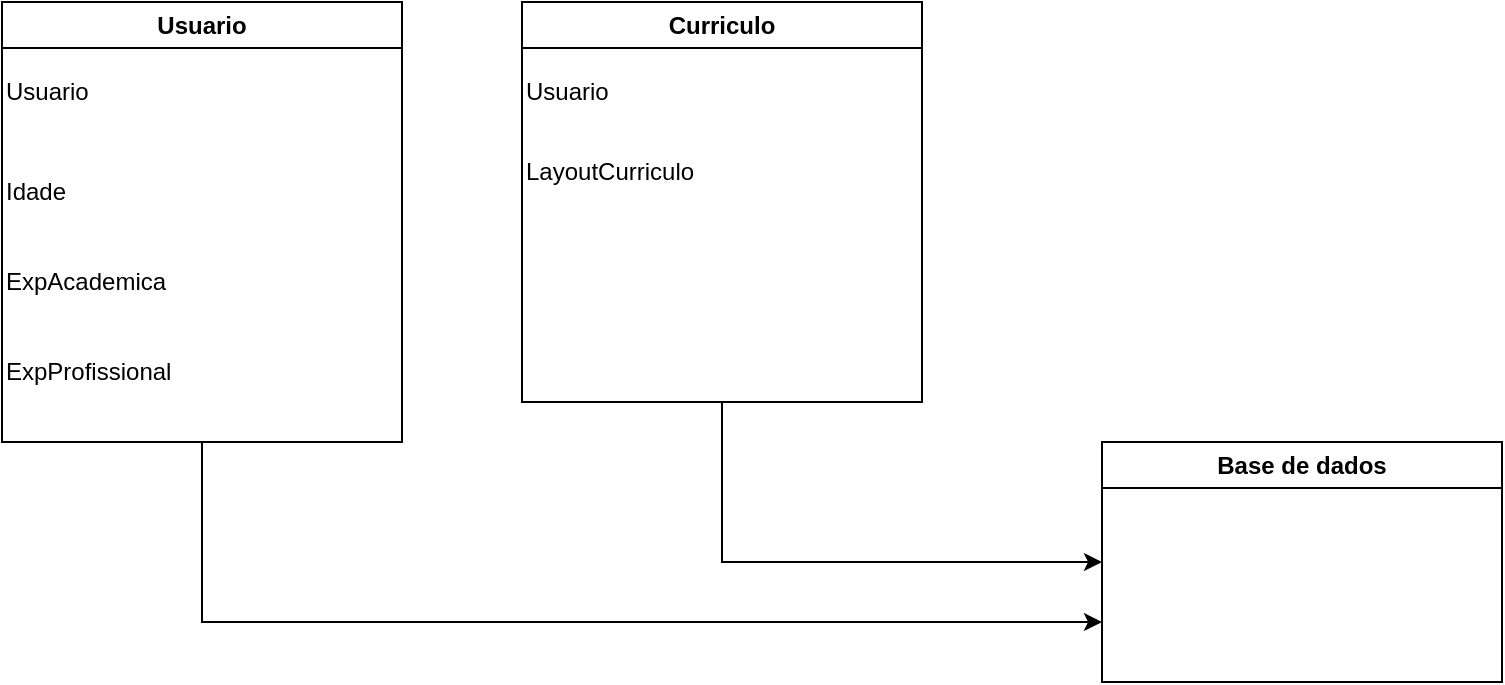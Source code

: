<mxfile version="22.1.2" type="google">
  <diagram name="Página-1" id="Hobx3_lWtQ_HxKA71PtB">
    <mxGraphModel grid="1" page="1" gridSize="10" guides="1" tooltips="1" connect="1" arrows="1" fold="1" pageScale="1" pageWidth="827" pageHeight="1169" math="0" shadow="0">
      <root>
        <mxCell id="0" />
        <mxCell id="1" parent="0" />
        <mxCell id="HRu1yhTrQg_QVF1FsZWa-15" style="edgeStyle=orthogonalEdgeStyle;rounded=0;orthogonalLoop=1;jettySize=auto;html=1;exitX=0.5;exitY=1;exitDx=0;exitDy=0;entryX=0;entryY=0.75;entryDx=0;entryDy=0;" edge="1" parent="1" source="HRu1yhTrQg_QVF1FsZWa-2" target="HRu1yhTrQg_QVF1FsZWa-13">
          <mxGeometry relative="1" as="geometry" />
        </mxCell>
        <mxCell id="HRu1yhTrQg_QVF1FsZWa-2" value="Usuario" style="swimlane;whiteSpace=wrap;html=1;" vertex="1" parent="1">
          <mxGeometry x="30" y="-70" width="200" height="220" as="geometry" />
        </mxCell>
        <mxCell id="HRu1yhTrQg_QVF1FsZWa-3" value="Usuario" style="text;html=1;align=left;verticalAlign=middle;resizable=0;points=[];autosize=1;strokeColor=none;fillColor=none;" vertex="1" parent="HRu1yhTrQg_QVF1FsZWa-2">
          <mxGeometry y="30" width="60" height="30" as="geometry" />
        </mxCell>
        <mxCell id="HRu1yhTrQg_QVF1FsZWa-6" value="Idade" style="text;html=1;align=left;verticalAlign=middle;resizable=0;points=[];autosize=1;strokeColor=none;fillColor=none;" vertex="1" parent="HRu1yhTrQg_QVF1FsZWa-2">
          <mxGeometry y="80" width="50" height="30" as="geometry" />
        </mxCell>
        <mxCell id="HRu1yhTrQg_QVF1FsZWa-7" value="ExpAcademica&lt;br&gt;" style="text;html=1;align=left;verticalAlign=middle;resizable=0;points=[];autosize=1;strokeColor=none;fillColor=none;" vertex="1" parent="HRu1yhTrQg_QVF1FsZWa-2">
          <mxGeometry y="125" width="100" height="30" as="geometry" />
        </mxCell>
        <mxCell id="HRu1yhTrQg_QVF1FsZWa-9" value="ExpProfissional" style="text;html=1;align=left;verticalAlign=middle;resizable=0;points=[];autosize=1;strokeColor=none;fillColor=none;" vertex="1" parent="HRu1yhTrQg_QVF1FsZWa-2">
          <mxGeometry y="170" width="110" height="30" as="geometry" />
        </mxCell>
        <mxCell id="HRu1yhTrQg_QVF1FsZWa-16" style="edgeStyle=orthogonalEdgeStyle;rounded=0;orthogonalLoop=1;jettySize=auto;html=1;exitX=0.5;exitY=1;exitDx=0;exitDy=0;entryX=0;entryY=0.5;entryDx=0;entryDy=0;" edge="1" parent="1" source="HRu1yhTrQg_QVF1FsZWa-10" target="HRu1yhTrQg_QVF1FsZWa-13">
          <mxGeometry relative="1" as="geometry" />
        </mxCell>
        <mxCell id="HRu1yhTrQg_QVF1FsZWa-10" value="Curriculo" style="swimlane;whiteSpace=wrap;html=1;" vertex="1" parent="1">
          <mxGeometry x="290" y="-70" width="200" height="200" as="geometry" />
        </mxCell>
        <mxCell id="HRu1yhTrQg_QVF1FsZWa-11" value="Usuario" style="text;html=1;align=left;verticalAlign=middle;resizable=0;points=[];autosize=1;strokeColor=none;fillColor=none;" vertex="1" parent="HRu1yhTrQg_QVF1FsZWa-10">
          <mxGeometry y="30" width="60" height="30" as="geometry" />
        </mxCell>
        <mxCell id="HRu1yhTrQg_QVF1FsZWa-12" value="LayoutCurriculo&lt;br&gt;" style="text;html=1;align=left;verticalAlign=middle;resizable=0;points=[];autosize=1;strokeColor=none;fillColor=none;" vertex="1" parent="HRu1yhTrQg_QVF1FsZWa-10">
          <mxGeometry y="70" width="110" height="30" as="geometry" />
        </mxCell>
        <mxCell id="HRu1yhTrQg_QVF1FsZWa-13" value="Base de dados" style="swimlane;whiteSpace=wrap;html=1;" vertex="1" parent="1">
          <mxGeometry x="580" y="150" width="200" height="120" as="geometry" />
        </mxCell>
      </root>
    </mxGraphModel>
  </diagram>
</mxfile>
